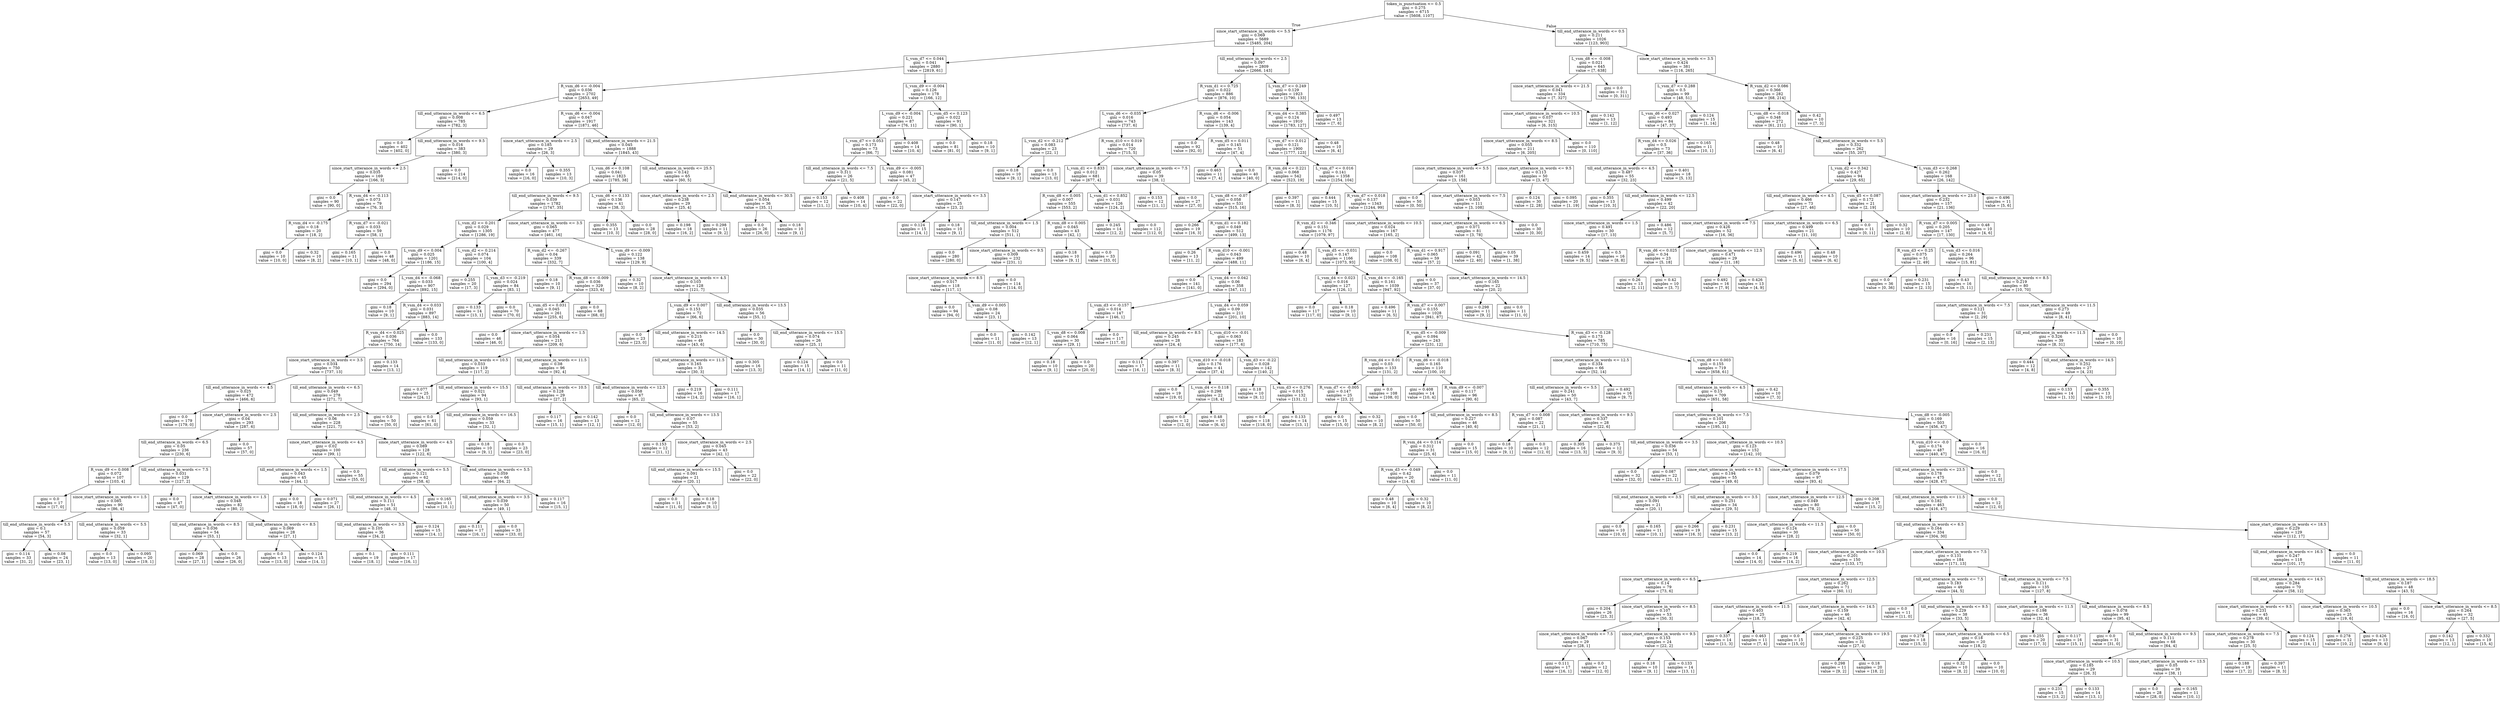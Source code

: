 digraph Tree {
node [shape=box] ;
0 [label="token_is_punctuation <= 0.5\ngini = 0.275\nsamples = 6715\nvalue = [5608, 1107]"] ;
1 [label="since_start_utterance_in_words <= 5.5\ngini = 0.069\nsamples = 5689\nvalue = [5485, 204]"] ;
0 -> 1 [labeldistance=2.5, labelangle=45, headlabel="True"] ;
2 [label="L_vsm_d7 <= 0.044\ngini = 0.041\nsamples = 2880\nvalue = [2819, 61]"] ;
1 -> 2 ;
3 [label="R_vsm_d6 <= -0.004\ngini = 0.036\nsamples = 2702\nvalue = [2653, 49]"] ;
2 -> 3 ;
4 [label="till_end_utterance_in_words <= 6.5\ngini = 0.008\nsamples = 785\nvalue = [782, 3]"] ;
3 -> 4 ;
5 [label="gini = 0.0\nsamples = 402\nvalue = [402, 0]"] ;
4 -> 5 ;
6 [label="till_end_utterance_in_words <= 9.5\ngini = 0.016\nsamples = 383\nvalue = [380, 3]"] ;
4 -> 6 ;
7 [label="since_start_utterance_in_words <= 2.5\ngini = 0.035\nsamples = 169\nvalue = [166, 3]"] ;
6 -> 7 ;
8 [label="gini = 0.0\nsamples = 90\nvalue = [90, 0]"] ;
7 -> 8 ;
9 [label="R_vsm_d4 <= -0.113\ngini = 0.073\nsamples = 79\nvalue = [76, 3]"] ;
7 -> 9 ;
10 [label="R_vsm_d4 <= -0.175\ngini = 0.18\nsamples = 20\nvalue = [18, 2]"] ;
9 -> 10 ;
11 [label="gini = 0.0\nsamples = 10\nvalue = [10, 0]"] ;
10 -> 11 ;
12 [label="gini = 0.32\nsamples = 10\nvalue = [8, 2]"] ;
10 -> 12 ;
13 [label="R_vsm_d7 <= -0.021\ngini = 0.033\nsamples = 59\nvalue = [58, 1]"] ;
9 -> 13 ;
14 [label="gini = 0.165\nsamples = 11\nvalue = [10, 1]"] ;
13 -> 14 ;
15 [label="gini = 0.0\nsamples = 48\nvalue = [48, 0]"] ;
13 -> 15 ;
16 [label="gini = 0.0\nsamples = 214\nvalue = [214, 0]"] ;
6 -> 16 ;
17 [label="R_vsm_d6 <= -0.004\ngini = 0.047\nsamples = 1917\nvalue = [1871, 46]"] ;
3 -> 17 ;
18 [label="since_start_utterance_in_words <= 2.5\ngini = 0.185\nsamples = 29\nvalue = [26, 3]"] ;
17 -> 18 ;
19 [label="gini = 0.0\nsamples = 16\nvalue = [16, 0]"] ;
18 -> 19 ;
20 [label="gini = 0.355\nsamples = 13\nvalue = [10, 3]"] ;
18 -> 20 ;
21 [label="till_end_utterance_in_words <= 21.5\ngini = 0.045\nsamples = 1888\nvalue = [1845, 43]"] ;
17 -> 21 ;
22 [label="L_vsm_d6 <= 0.108\ngini = 0.041\nsamples = 1823\nvalue = [1785, 38]"] ;
21 -> 22 ;
23 [label="till_end_utterance_in_words <= 9.5\ngini = 0.039\nsamples = 1782\nvalue = [1747, 35]"] ;
22 -> 23 ;
24 [label="L_vsm_d2 <= 0.201\ngini = 0.029\nsamples = 1305\nvalue = [1286, 19]"] ;
23 -> 24 ;
25 [label="L_vsm_d9 <= 0.004\ngini = 0.025\nsamples = 1201\nvalue = [1186, 15]"] ;
24 -> 25 ;
26 [label="gini = 0.0\nsamples = 294\nvalue = [294, 0]"] ;
25 -> 26 ;
27 [label="L_vsm_d4 <= -0.068\ngini = 0.033\nsamples = 907\nvalue = [892, 15]"] ;
25 -> 27 ;
28 [label="gini = 0.18\nsamples = 10\nvalue = [9, 1]"] ;
27 -> 28 ;
29 [label="R_vsm_d4 <= 0.033\ngini = 0.031\nsamples = 897\nvalue = [883, 14]"] ;
27 -> 29 ;
30 [label="R_vsm_d4 <= 0.025\ngini = 0.036\nsamples = 764\nvalue = [750, 14]"] ;
29 -> 30 ;
31 [label="since_start_utterance_in_words <= 3.5\ngini = 0.034\nsamples = 750\nvalue = [737, 13]"] ;
30 -> 31 ;
32 [label="till_end_utterance_in_words <= 4.5\ngini = 0.025\nsamples = 472\nvalue = [466, 6]"] ;
31 -> 32 ;
33 [label="gini = 0.0\nsamples = 179\nvalue = [179, 0]"] ;
32 -> 33 ;
34 [label="since_start_utterance_in_words <= 2.5\ngini = 0.04\nsamples = 293\nvalue = [287, 6]"] ;
32 -> 34 ;
35 [label="till_end_utterance_in_words <= 6.5\ngini = 0.05\nsamples = 236\nvalue = [230, 6]"] ;
34 -> 35 ;
36 [label="R_vsm_d9 <= 0.008\ngini = 0.072\nsamples = 107\nvalue = [103, 4]"] ;
35 -> 36 ;
37 [label="gini = 0.0\nsamples = 17\nvalue = [17, 0]"] ;
36 -> 37 ;
38 [label="since_start_utterance_in_words <= 1.5\ngini = 0.085\nsamples = 90\nvalue = [86, 4]"] ;
36 -> 38 ;
39 [label="till_end_utterance_in_words <= 5.5\ngini = 0.1\nsamples = 57\nvalue = [54, 3]"] ;
38 -> 39 ;
40 [label="gini = 0.114\nsamples = 33\nvalue = [31, 2]"] ;
39 -> 40 ;
41 [label="gini = 0.08\nsamples = 24\nvalue = [23, 1]"] ;
39 -> 41 ;
42 [label="till_end_utterance_in_words <= 5.5\ngini = 0.059\nsamples = 33\nvalue = [32, 1]"] ;
38 -> 42 ;
43 [label="gini = 0.0\nsamples = 13\nvalue = [13, 0]"] ;
42 -> 43 ;
44 [label="gini = 0.095\nsamples = 20\nvalue = [19, 1]"] ;
42 -> 44 ;
45 [label="till_end_utterance_in_words <= 7.5\ngini = 0.031\nsamples = 129\nvalue = [127, 2]"] ;
35 -> 45 ;
46 [label="gini = 0.0\nsamples = 47\nvalue = [47, 0]"] ;
45 -> 46 ;
47 [label="since_start_utterance_in_words <= 1.5\ngini = 0.048\nsamples = 82\nvalue = [80, 2]"] ;
45 -> 47 ;
48 [label="till_end_utterance_in_words <= 8.5\ngini = 0.036\nsamples = 54\nvalue = [53, 1]"] ;
47 -> 48 ;
49 [label="gini = 0.069\nsamples = 28\nvalue = [27, 1]"] ;
48 -> 49 ;
50 [label="gini = 0.0\nsamples = 26\nvalue = [26, 0]"] ;
48 -> 50 ;
51 [label="till_end_utterance_in_words <= 8.5\ngini = 0.069\nsamples = 28\nvalue = [27, 1]"] ;
47 -> 51 ;
52 [label="gini = 0.0\nsamples = 13\nvalue = [13, 0]"] ;
51 -> 52 ;
53 [label="gini = 0.124\nsamples = 15\nvalue = [14, 1]"] ;
51 -> 53 ;
54 [label="gini = 0.0\nsamples = 57\nvalue = [57, 0]"] ;
34 -> 54 ;
55 [label="till_end_utterance_in_words <= 6.5\ngini = 0.049\nsamples = 278\nvalue = [271, 7]"] ;
31 -> 55 ;
56 [label="till_end_utterance_in_words <= 2.5\ngini = 0.06\nsamples = 228\nvalue = [221, 7]"] ;
55 -> 56 ;
57 [label="since_start_utterance_in_words <= 4.5\ngini = 0.02\nsamples = 100\nvalue = [99, 1]"] ;
56 -> 57 ;
58 [label="till_end_utterance_in_words <= 1.5\ngini = 0.043\nsamples = 45\nvalue = [44, 1]"] ;
57 -> 58 ;
59 [label="gini = 0.0\nsamples = 18\nvalue = [18, 0]"] ;
58 -> 59 ;
60 [label="gini = 0.071\nsamples = 27\nvalue = [26, 1]"] ;
58 -> 60 ;
61 [label="gini = 0.0\nsamples = 55\nvalue = [55, 0]"] ;
57 -> 61 ;
62 [label="since_start_utterance_in_words <= 4.5\ngini = 0.089\nsamples = 128\nvalue = [122, 6]"] ;
56 -> 62 ;
63 [label="till_end_utterance_in_words <= 5.5\ngini = 0.121\nsamples = 62\nvalue = [58, 4]"] ;
62 -> 63 ;
64 [label="till_end_utterance_in_words <= 4.5\ngini = 0.111\nsamples = 51\nvalue = [48, 3]"] ;
63 -> 64 ;
65 [label="till_end_utterance_in_words <= 3.5\ngini = 0.105\nsamples = 36\nvalue = [34, 2]"] ;
64 -> 65 ;
66 [label="gini = 0.1\nsamples = 19\nvalue = [18, 1]"] ;
65 -> 66 ;
67 [label="gini = 0.111\nsamples = 17\nvalue = [16, 1]"] ;
65 -> 67 ;
68 [label="gini = 0.124\nsamples = 15\nvalue = [14, 1]"] ;
64 -> 68 ;
69 [label="gini = 0.165\nsamples = 11\nvalue = [10, 1]"] ;
63 -> 69 ;
70 [label="till_end_utterance_in_words <= 5.5\ngini = 0.059\nsamples = 66\nvalue = [64, 2]"] ;
62 -> 70 ;
71 [label="till_end_utterance_in_words <= 3.5\ngini = 0.039\nsamples = 50\nvalue = [49, 1]"] ;
70 -> 71 ;
72 [label="gini = 0.111\nsamples = 17\nvalue = [16, 1]"] ;
71 -> 72 ;
73 [label="gini = 0.0\nsamples = 33\nvalue = [33, 0]"] ;
71 -> 73 ;
74 [label="gini = 0.117\nsamples = 16\nvalue = [15, 1]"] ;
70 -> 74 ;
75 [label="gini = 0.0\nsamples = 50\nvalue = [50, 0]"] ;
55 -> 75 ;
76 [label="gini = 0.133\nsamples = 14\nvalue = [13, 1]"] ;
30 -> 76 ;
77 [label="gini = 0.0\nsamples = 133\nvalue = [133, 0]"] ;
29 -> 77 ;
78 [label="L_vsm_d2 <= 0.214\ngini = 0.074\nsamples = 104\nvalue = [100, 4]"] ;
24 -> 78 ;
79 [label="gini = 0.255\nsamples = 20\nvalue = [17, 3]"] ;
78 -> 79 ;
80 [label="L_vsm_d3 <= -0.219\ngini = 0.024\nsamples = 84\nvalue = [83, 1]"] ;
78 -> 80 ;
81 [label="gini = 0.133\nsamples = 14\nvalue = [13, 1]"] ;
80 -> 81 ;
82 [label="gini = 0.0\nsamples = 70\nvalue = [70, 0]"] ;
80 -> 82 ;
83 [label="since_start_utterance_in_words <= 3.5\ngini = 0.065\nsamples = 477\nvalue = [461, 16]"] ;
23 -> 83 ;
84 [label="R_vsm_d2 <= -0.267\ngini = 0.04\nsamples = 339\nvalue = [332, 7]"] ;
83 -> 84 ;
85 [label="gini = 0.18\nsamples = 10\nvalue = [9, 1]"] ;
84 -> 85 ;
86 [label="R_vsm_d8 <= -0.009\ngini = 0.036\nsamples = 329\nvalue = [323, 6]"] ;
84 -> 86 ;
87 [label="L_vsm_d5 <= 0.031\ngini = 0.045\nsamples = 261\nvalue = [255, 6]"] ;
86 -> 87 ;
88 [label="gini = 0.0\nsamples = 46\nvalue = [46, 0]"] ;
87 -> 88 ;
89 [label="since_start_utterance_in_words <= 1.5\ngini = 0.054\nsamples = 215\nvalue = [209, 6]"] ;
87 -> 89 ;
90 [label="till_end_utterance_in_words <= 10.5\ngini = 0.033\nsamples = 119\nvalue = [117, 2]"] ;
89 -> 90 ;
91 [label="gini = 0.077\nsamples = 25\nvalue = [24, 1]"] ;
90 -> 91 ;
92 [label="till_end_utterance_in_words <= 15.5\ngini = 0.021\nsamples = 94\nvalue = [93, 1]"] ;
90 -> 92 ;
93 [label="gini = 0.0\nsamples = 61\nvalue = [61, 0]"] ;
92 -> 93 ;
94 [label="till_end_utterance_in_words <= 16.5\ngini = 0.059\nsamples = 33\nvalue = [32, 1]"] ;
92 -> 94 ;
95 [label="gini = 0.18\nsamples = 10\nvalue = [9, 1]"] ;
94 -> 95 ;
96 [label="gini = 0.0\nsamples = 23\nvalue = [23, 0]"] ;
94 -> 96 ;
97 [label="till_end_utterance_in_words <= 11.5\ngini = 0.08\nsamples = 96\nvalue = [92, 4]"] ;
89 -> 97 ;
98 [label="till_end_utterance_in_words <= 10.5\ngini = 0.128\nsamples = 29\nvalue = [27, 2]"] ;
97 -> 98 ;
99 [label="gini = 0.117\nsamples = 16\nvalue = [15, 1]"] ;
98 -> 99 ;
100 [label="gini = 0.142\nsamples = 13\nvalue = [12, 1]"] ;
98 -> 100 ;
101 [label="till_end_utterance_in_words <= 12.5\ngini = 0.058\nsamples = 67\nvalue = [65, 2]"] ;
97 -> 101 ;
102 [label="gini = 0.0\nsamples = 12\nvalue = [12, 0]"] ;
101 -> 102 ;
103 [label="till_end_utterance_in_words <= 13.5\ngini = 0.07\nsamples = 55\nvalue = [53, 2]"] ;
101 -> 103 ;
104 [label="gini = 0.153\nsamples = 12\nvalue = [11, 1]"] ;
103 -> 104 ;
105 [label="since_start_utterance_in_words <= 2.5\ngini = 0.045\nsamples = 43\nvalue = [42, 1]"] ;
103 -> 105 ;
106 [label="till_end_utterance_in_words <= 15.5\ngini = 0.091\nsamples = 21\nvalue = [20, 1]"] ;
105 -> 106 ;
107 [label="gini = 0.0\nsamples = 11\nvalue = [11, 0]"] ;
106 -> 107 ;
108 [label="gini = 0.18\nsamples = 10\nvalue = [9, 1]"] ;
106 -> 108 ;
109 [label="gini = 0.0\nsamples = 22\nvalue = [22, 0]"] ;
105 -> 109 ;
110 [label="gini = 0.0\nsamples = 68\nvalue = [68, 0]"] ;
86 -> 110 ;
111 [label="L_vsm_d9 <= -0.009\ngini = 0.122\nsamples = 138\nvalue = [129, 9]"] ;
83 -> 111 ;
112 [label="gini = 0.32\nsamples = 10\nvalue = [8, 2]"] ;
111 -> 112 ;
113 [label="since_start_utterance_in_words <= 4.5\ngini = 0.103\nsamples = 128\nvalue = [121, 7]"] ;
111 -> 113 ;
114 [label="L_vsm_d9 <= 0.007\ngini = 0.153\nsamples = 72\nvalue = [66, 6]"] ;
113 -> 114 ;
115 [label="gini = 0.0\nsamples = 23\nvalue = [23, 0]"] ;
114 -> 115 ;
116 [label="till_end_utterance_in_words <= 14.5\ngini = 0.215\nsamples = 49\nvalue = [43, 6]"] ;
114 -> 116 ;
117 [label="till_end_utterance_in_words <= 11.5\ngini = 0.165\nsamples = 33\nvalue = [30, 3]"] ;
116 -> 117 ;
118 [label="gini = 0.219\nsamples = 16\nvalue = [14, 2]"] ;
117 -> 118 ;
119 [label="gini = 0.111\nsamples = 17\nvalue = [16, 1]"] ;
117 -> 119 ;
120 [label="gini = 0.305\nsamples = 16\nvalue = [13, 3]"] ;
116 -> 120 ;
121 [label="till_end_utterance_in_words <= 13.5\ngini = 0.035\nsamples = 56\nvalue = [55, 1]"] ;
113 -> 121 ;
122 [label="gini = 0.0\nsamples = 30\nvalue = [30, 0]"] ;
121 -> 122 ;
123 [label="till_end_utterance_in_words <= 15.5\ngini = 0.074\nsamples = 26\nvalue = [25, 1]"] ;
121 -> 123 ;
124 [label="gini = 0.124\nsamples = 15\nvalue = [14, 1]"] ;
123 -> 124 ;
125 [label="gini = 0.0\nsamples = 11\nvalue = [11, 0]"] ;
123 -> 125 ;
126 [label="L_vsm_d6 <= 0.133\ngini = 0.136\nsamples = 41\nvalue = [38, 3]"] ;
22 -> 126 ;
127 [label="gini = 0.355\nsamples = 13\nvalue = [10, 3]"] ;
126 -> 127 ;
128 [label="gini = 0.0\nsamples = 28\nvalue = [28, 0]"] ;
126 -> 128 ;
129 [label="till_end_utterance_in_words <= 25.5\ngini = 0.142\nsamples = 65\nvalue = [60, 5]"] ;
21 -> 129 ;
130 [label="since_start_utterance_in_words <= 2.5\ngini = 0.238\nsamples = 29\nvalue = [25, 4]"] ;
129 -> 130 ;
131 [label="gini = 0.198\nsamples = 18\nvalue = [16, 2]"] ;
130 -> 131 ;
132 [label="gini = 0.298\nsamples = 11\nvalue = [9, 2]"] ;
130 -> 132 ;
133 [label="till_end_utterance_in_words <= 30.5\ngini = 0.054\nsamples = 36\nvalue = [35, 1]"] ;
129 -> 133 ;
134 [label="gini = 0.0\nsamples = 26\nvalue = [26, 0]"] ;
133 -> 134 ;
135 [label="gini = 0.18\nsamples = 10\nvalue = [9, 1]"] ;
133 -> 135 ;
136 [label="L_vsm_d9 <= -0.004\ngini = 0.126\nsamples = 178\nvalue = [166, 12]"] ;
2 -> 136 ;
137 [label="L_vsm_d9 <= -0.004\ngini = 0.221\nsamples = 87\nvalue = [76, 11]"] ;
136 -> 137 ;
138 [label="L_vsm_d7 <= 0.053\ngini = 0.173\nsamples = 73\nvalue = [66, 7]"] ;
137 -> 138 ;
139 [label="till_end_utterance_in_words <= 7.5\ngini = 0.311\nsamples = 26\nvalue = [21, 5]"] ;
138 -> 139 ;
140 [label="gini = 0.153\nsamples = 12\nvalue = [11, 1]"] ;
139 -> 140 ;
141 [label="gini = 0.408\nsamples = 14\nvalue = [10, 4]"] ;
139 -> 141 ;
142 [label="L_vsm_d9 <= -0.005\ngini = 0.081\nsamples = 47\nvalue = [45, 2]"] ;
138 -> 142 ;
143 [label="gini = 0.0\nsamples = 22\nvalue = [22, 0]"] ;
142 -> 143 ;
144 [label="since_start_utterance_in_words <= 3.5\ngini = 0.147\nsamples = 25\nvalue = [23, 2]"] ;
142 -> 144 ;
145 [label="gini = 0.124\nsamples = 15\nvalue = [14, 1]"] ;
144 -> 145 ;
146 [label="gini = 0.18\nsamples = 10\nvalue = [9, 1]"] ;
144 -> 146 ;
147 [label="gini = 0.408\nsamples = 14\nvalue = [10, 4]"] ;
137 -> 147 ;
148 [label="L_vsm_d5 <= 0.123\ngini = 0.022\nsamples = 91\nvalue = [90, 1]"] ;
136 -> 148 ;
149 [label="gini = 0.0\nsamples = 81\nvalue = [81, 0]"] ;
148 -> 149 ;
150 [label="gini = 0.18\nsamples = 10\nvalue = [9, 1]"] ;
148 -> 150 ;
151 [label="till_end_utterance_in_words <= 2.5\ngini = 0.097\nsamples = 2809\nvalue = [2666, 143]"] ;
1 -> 151 ;
152 [label="R_vsm_d1 <= 0.725\ngini = 0.022\nsamples = 886\nvalue = [876, 10]"] ;
151 -> 152 ;
153 [label="L_vsm_d6 <= -0.035\ngini = 0.016\nsamples = 743\nvalue = [737, 6]"] ;
152 -> 153 ;
154 [label="L_vsm_d2 <= -0.212\ngini = 0.083\nsamples = 23\nvalue = [22, 1]"] ;
153 -> 154 ;
155 [label="gini = 0.18\nsamples = 10\nvalue = [9, 1]"] ;
154 -> 155 ;
156 [label="gini = 0.0\nsamples = 13\nvalue = [13, 0]"] ;
154 -> 156 ;
157 [label="R_vsm_d10 <= 0.019\ngini = 0.014\nsamples = 720\nvalue = [715, 5]"] ;
153 -> 157 ;
158 [label="L_vsm_d1 <= 0.833\ngini = 0.012\nsamples = 681\nvalue = [677, 4]"] ;
157 -> 158 ;
159 [label="R_vsm_d8 <= 0.005\ngini = 0.007\nsamples = 555\nvalue = [553, 2]"] ;
158 -> 159 ;
160 [label="till_end_utterance_in_words <= 1.5\ngini = 0.004\nsamples = 512\nvalue = [511, 1]"] ;
159 -> 160 ;
161 [label="gini = 0.0\nsamples = 280\nvalue = [280, 0]"] ;
160 -> 161 ;
162 [label="since_start_utterance_in_words <= 9.5\ngini = 0.009\nsamples = 232\nvalue = [231, 1]"] ;
160 -> 162 ;
163 [label="since_start_utterance_in_words <= 8.5\ngini = 0.017\nsamples = 118\nvalue = [117, 1]"] ;
162 -> 163 ;
164 [label="gini = 0.0\nsamples = 94\nvalue = [94, 0]"] ;
163 -> 164 ;
165 [label="L_vsm_d9 <= 0.005\ngini = 0.08\nsamples = 24\nvalue = [23, 1]"] ;
163 -> 165 ;
166 [label="gini = 0.0\nsamples = 11\nvalue = [11, 0]"] ;
165 -> 166 ;
167 [label="gini = 0.142\nsamples = 13\nvalue = [12, 1]"] ;
165 -> 167 ;
168 [label="gini = 0.0\nsamples = 114\nvalue = [114, 0]"] ;
162 -> 168 ;
169 [label="R_vsm_d8 <= 0.005\ngini = 0.045\nsamples = 43\nvalue = [42, 1]"] ;
159 -> 169 ;
170 [label="gini = 0.18\nsamples = 10\nvalue = [9, 1]"] ;
169 -> 170 ;
171 [label="gini = 0.0\nsamples = 33\nvalue = [33, 0]"] ;
169 -> 171 ;
172 [label="L_vsm_d1 <= 0.852\ngini = 0.031\nsamples = 126\nvalue = [124, 2]"] ;
158 -> 172 ;
173 [label="gini = 0.245\nsamples = 14\nvalue = [12, 2]"] ;
172 -> 173 ;
174 [label="gini = 0.0\nsamples = 112\nvalue = [112, 0]"] ;
172 -> 174 ;
175 [label="since_start_utterance_in_words <= 7.5\ngini = 0.05\nsamples = 39\nvalue = [38, 1]"] ;
157 -> 175 ;
176 [label="gini = 0.153\nsamples = 12\nvalue = [11, 1]"] ;
175 -> 176 ;
177 [label="gini = 0.0\nsamples = 27\nvalue = [27, 0]"] ;
175 -> 177 ;
178 [label="R_vsm_d6 <= -0.006\ngini = 0.054\nsamples = 143\nvalue = [139, 4]"] ;
152 -> 178 ;
179 [label="gini = 0.0\nsamples = 92\nvalue = [92, 0]"] ;
178 -> 179 ;
180 [label="R_vsm_d5 <= 0.011\ngini = 0.145\nsamples = 51\nvalue = [47, 4]"] ;
178 -> 180 ;
181 [label="gini = 0.463\nsamples = 11\nvalue = [7, 4]"] ;
180 -> 181 ;
182 [label="gini = 0.0\nsamples = 40\nvalue = [40, 0]"] ;
180 -> 182 ;
183 [label="L_vsm_d7 <= 0.249\ngini = 0.129\nsamples = 1923\nvalue = [1790, 133]"] ;
151 -> 183 ;
184 [label="R_vsm_d4 <= 0.385\ngini = 0.124\nsamples = 1910\nvalue = [1783, 127]"] ;
183 -> 184 ;
185 [label="L_vsm_d7 <= 0.012\ngini = 0.121\nsamples = 1900\nvalue = [1777, 123]"] ;
184 -> 185 ;
186 [label="R_vsm_d4 <= 0.221\ngini = 0.068\nsamples = 542\nvalue = [523, 19]"] ;
185 -> 186 ;
187 [label="L_vsm_d8 <= -0.07\ngini = 0.058\nsamples = 531\nvalue = [515, 16]"] ;
186 -> 187 ;
188 [label="gini = 0.266\nsamples = 19\nvalue = [16, 3]"] ;
187 -> 188 ;
189 [label="R_vsm_d1 <= 0.182\ngini = 0.049\nsamples = 512\nvalue = [499, 13]"] ;
187 -> 189 ;
190 [label="gini = 0.26\nsamples = 13\nvalue = [11, 2]"] ;
189 -> 190 ;
191 [label="R_vsm_d10 <= -0.001\ngini = 0.043\nsamples = 499\nvalue = [488, 11]"] ;
189 -> 191 ;
192 [label="gini = 0.0\nsamples = 141\nvalue = [141, 0]"] ;
191 -> 192 ;
193 [label="L_vsm_d4 <= 0.042\ngini = 0.06\nsamples = 358\nvalue = [347, 11]"] ;
191 -> 193 ;
194 [label="L_vsm_d3 <= -0.157\ngini = 0.014\nsamples = 147\nvalue = [146, 1]"] ;
193 -> 194 ;
195 [label="L_vsm_d8 <= 0.008\ngini = 0.064\nsamples = 30\nvalue = [29, 1]"] ;
194 -> 195 ;
196 [label="gini = 0.18\nsamples = 10\nvalue = [9, 1]"] ;
195 -> 196 ;
197 [label="gini = 0.0\nsamples = 20\nvalue = [20, 0]"] ;
195 -> 197 ;
198 [label="gini = 0.0\nsamples = 117\nvalue = [117, 0]"] ;
194 -> 198 ;
199 [label="L_vsm_d4 <= 0.059\ngini = 0.09\nsamples = 211\nvalue = [201, 10]"] ;
193 -> 199 ;
200 [label="till_end_utterance_in_words <= 8.5\ngini = 0.245\nsamples = 28\nvalue = [24, 4]"] ;
199 -> 200 ;
201 [label="gini = 0.111\nsamples = 17\nvalue = [16, 1]"] ;
200 -> 201 ;
202 [label="gini = 0.397\nsamples = 11\nvalue = [8, 3]"] ;
200 -> 202 ;
203 [label="L_vsm_d10 <= -0.01\ngini = 0.063\nsamples = 183\nvalue = [177, 6]"] ;
199 -> 203 ;
204 [label="L_vsm_d10 <= -0.018\ngini = 0.176\nsamples = 41\nvalue = [37, 4]"] ;
203 -> 204 ;
205 [label="gini = 0.0\nsamples = 19\nvalue = [19, 0]"] ;
204 -> 205 ;
206 [label="L_vsm_d4 <= 0.118\ngini = 0.298\nsamples = 22\nvalue = [18, 4]"] ;
204 -> 206 ;
207 [label="gini = 0.0\nsamples = 12\nvalue = [12, 0]"] ;
206 -> 207 ;
208 [label="gini = 0.48\nsamples = 10\nvalue = [6, 4]"] ;
206 -> 208 ;
209 [label="L_vsm_d3 <= -0.22\ngini = 0.028\nsamples = 142\nvalue = [140, 2]"] ;
203 -> 209 ;
210 [label="gini = 0.18\nsamples = 10\nvalue = [9, 1]"] ;
209 -> 210 ;
211 [label="L_vsm_d3 <= 0.276\ngini = 0.015\nsamples = 132\nvalue = [131, 1]"] ;
209 -> 211 ;
212 [label="gini = 0.0\nsamples = 118\nvalue = [118, 0]"] ;
211 -> 212 ;
213 [label="gini = 0.133\nsamples = 14\nvalue = [13, 1]"] ;
211 -> 213 ;
214 [label="gini = 0.397\nsamples = 11\nvalue = [8, 3]"] ;
186 -> 214 ;
215 [label="L_vsm_d7 <= 0.016\ngini = 0.141\nsamples = 1358\nvalue = [1254, 104]"] ;
185 -> 215 ;
216 [label="gini = 0.444\nsamples = 15\nvalue = [10, 5]"] ;
215 -> 216 ;
217 [label="R_vsm_d7 <= 0.018\ngini = 0.137\nsamples = 1343\nvalue = [1244, 99]"] ;
215 -> 217 ;
218 [label="R_vsm_d2 <= -0.346\ngini = 0.151\nsamples = 1176\nvalue = [1079, 97]"] ;
217 -> 218 ;
219 [label="gini = 0.48\nsamples = 10\nvalue = [6, 4]"] ;
218 -> 219 ;
220 [label="L_vsm_d5 <= -0.031\ngini = 0.147\nsamples = 1166\nvalue = [1073, 93]"] ;
218 -> 220 ;
221 [label="L_vsm_d4 <= 0.023\ngini = 0.016\nsamples = 127\nvalue = [126, 1]"] ;
220 -> 221 ;
222 [label="gini = 0.0\nsamples = 117\nvalue = [117, 0]"] ;
221 -> 222 ;
223 [label="gini = 0.18\nsamples = 10\nvalue = [9, 1]"] ;
221 -> 223 ;
224 [label="L_vsm_d4 <= -0.165\ngini = 0.161\nsamples = 1039\nvalue = [947, 92]"] ;
220 -> 224 ;
225 [label="gini = 0.496\nsamples = 11\nvalue = [6, 5]"] ;
224 -> 225 ;
226 [label="R_vsm_d7 <= 0.007\ngini = 0.155\nsamples = 1028\nvalue = [941, 87]"] ;
224 -> 226 ;
227 [label="R_vsm_d5 <= -0.009\ngini = 0.094\nsamples = 243\nvalue = [231, 12]"] ;
226 -> 227 ;
228 [label="R_vsm_d4 <= 0.01\ngini = 0.03\nsamples = 133\nvalue = [131, 2]"] ;
227 -> 228 ;
229 [label="R_vsm_d7 <= -0.005\ngini = 0.147\nsamples = 25\nvalue = [23, 2]"] ;
228 -> 229 ;
230 [label="gini = 0.0\nsamples = 15\nvalue = [15, 0]"] ;
229 -> 230 ;
231 [label="gini = 0.32\nsamples = 10\nvalue = [8, 2]"] ;
229 -> 231 ;
232 [label="gini = 0.0\nsamples = 108\nvalue = [108, 0]"] ;
228 -> 232 ;
233 [label="R_vsm_d6 <= -0.018\ngini = 0.165\nsamples = 110\nvalue = [100, 10]"] ;
227 -> 233 ;
234 [label="gini = 0.408\nsamples = 14\nvalue = [10, 4]"] ;
233 -> 234 ;
235 [label="R_vsm_d9 <= -0.007\ngini = 0.117\nsamples = 96\nvalue = [90, 6]"] ;
233 -> 235 ;
236 [label="gini = 0.0\nsamples = 50\nvalue = [50, 0]"] ;
235 -> 236 ;
237 [label="till_end_utterance_in_words <= 8.5\ngini = 0.227\nsamples = 46\nvalue = [40, 6]"] ;
235 -> 237 ;
238 [label="R_vsm_d4 <= 0.114\ngini = 0.312\nsamples = 31\nvalue = [25, 6]"] ;
237 -> 238 ;
239 [label="R_vsm_d3 <= -0.049\ngini = 0.42\nsamples = 20\nvalue = [14, 6]"] ;
238 -> 239 ;
240 [label="gini = 0.48\nsamples = 10\nvalue = [6, 4]"] ;
239 -> 240 ;
241 [label="gini = 0.32\nsamples = 10\nvalue = [8, 2]"] ;
239 -> 241 ;
242 [label="gini = 0.0\nsamples = 11\nvalue = [11, 0]"] ;
238 -> 242 ;
243 [label="gini = 0.0\nsamples = 15\nvalue = [15, 0]"] ;
237 -> 243 ;
244 [label="R_vsm_d3 <= -0.128\ngini = 0.173\nsamples = 785\nvalue = [710, 75]"] ;
226 -> 244 ;
245 [label="since_start_utterance_in_words <= 12.5\ngini = 0.334\nsamples = 66\nvalue = [52, 14]"] ;
244 -> 245 ;
246 [label="till_end_utterance_in_words <= 5.5\ngini = 0.241\nsamples = 50\nvalue = [43, 7]"] ;
245 -> 246 ;
247 [label="R_vsm_d7 <= 0.008\ngini = 0.087\nsamples = 22\nvalue = [21, 1]"] ;
246 -> 247 ;
248 [label="gini = 0.18\nsamples = 10\nvalue = [9, 1]"] ;
247 -> 248 ;
249 [label="gini = 0.0\nsamples = 12\nvalue = [12, 0]"] ;
247 -> 249 ;
250 [label="since_start_utterance_in_words <= 9.5\ngini = 0.337\nsamples = 28\nvalue = [22, 6]"] ;
246 -> 250 ;
251 [label="gini = 0.305\nsamples = 16\nvalue = [13, 3]"] ;
250 -> 251 ;
252 [label="gini = 0.375\nsamples = 12\nvalue = [9, 3]"] ;
250 -> 252 ;
253 [label="gini = 0.492\nsamples = 16\nvalue = [9, 7]"] ;
245 -> 253 ;
254 [label="L_vsm_d8 <= 0.003\ngini = 0.155\nsamples = 719\nvalue = [658, 61]"] ;
244 -> 254 ;
255 [label="till_end_utterance_in_words <= 4.5\ngini = 0.15\nsamples = 709\nvalue = [651, 58]"] ;
254 -> 255 ;
256 [label="since_start_utterance_in_words <= 7.5\ngini = 0.101\nsamples = 206\nvalue = [195, 11]"] ;
255 -> 256 ;
257 [label="till_end_utterance_in_words <= 3.5\ngini = 0.036\nsamples = 54\nvalue = [53, 1]"] ;
256 -> 257 ;
258 [label="gini = 0.0\nsamples = 32\nvalue = [32, 0]"] ;
257 -> 258 ;
259 [label="gini = 0.087\nsamples = 22\nvalue = [21, 1]"] ;
257 -> 259 ;
260 [label="since_start_utterance_in_words <= 10.5\ngini = 0.123\nsamples = 152\nvalue = [142, 10]"] ;
256 -> 260 ;
261 [label="since_start_utterance_in_words <= 8.5\ngini = 0.194\nsamples = 55\nvalue = [49, 6]"] ;
260 -> 261 ;
262 [label="till_end_utterance_in_words <= 3.5\ngini = 0.091\nsamples = 21\nvalue = [20, 1]"] ;
261 -> 262 ;
263 [label="gini = 0.0\nsamples = 10\nvalue = [10, 0]"] ;
262 -> 263 ;
264 [label="gini = 0.165\nsamples = 11\nvalue = [10, 1]"] ;
262 -> 264 ;
265 [label="till_end_utterance_in_words <= 3.5\ngini = 0.251\nsamples = 34\nvalue = [29, 5]"] ;
261 -> 265 ;
266 [label="gini = 0.266\nsamples = 19\nvalue = [16, 3]"] ;
265 -> 266 ;
267 [label="gini = 0.231\nsamples = 15\nvalue = [13, 2]"] ;
265 -> 267 ;
268 [label="since_start_utterance_in_words <= 17.5\ngini = 0.079\nsamples = 97\nvalue = [93, 4]"] ;
260 -> 268 ;
269 [label="since_start_utterance_in_words <= 12.5\ngini = 0.049\nsamples = 80\nvalue = [78, 2]"] ;
268 -> 269 ;
270 [label="since_start_utterance_in_words <= 11.5\ngini = 0.124\nsamples = 30\nvalue = [28, 2]"] ;
269 -> 270 ;
271 [label="gini = 0.0\nsamples = 14\nvalue = [14, 0]"] ;
270 -> 271 ;
272 [label="gini = 0.219\nsamples = 16\nvalue = [14, 2]"] ;
270 -> 272 ;
273 [label="gini = 0.0\nsamples = 50\nvalue = [50, 0]"] ;
269 -> 273 ;
274 [label="gini = 0.208\nsamples = 17\nvalue = [15, 2]"] ;
268 -> 274 ;
275 [label="L_vsm_d8 <= -0.005\ngini = 0.169\nsamples = 503\nvalue = [456, 47]"] ;
255 -> 275 ;
276 [label="R_vsm_d10 <= -0.0\ngini = 0.174\nsamples = 487\nvalue = [440, 47]"] ;
275 -> 276 ;
277 [label="till_end_utterance_in_words <= 23.5\ngini = 0.178\nsamples = 475\nvalue = [428, 47]"] ;
276 -> 277 ;
278 [label="till_end_utterance_in_words <= 11.5\ngini = 0.182\nsamples = 463\nvalue = [416, 47]"] ;
277 -> 278 ;
279 [label="till_end_utterance_in_words <= 6.5\ngini = 0.164\nsamples = 334\nvalue = [304, 30]"] ;
278 -> 279 ;
280 [label="since_start_utterance_in_words <= 10.5\ngini = 0.201\nsamples = 150\nvalue = [133, 17]"] ;
279 -> 280 ;
281 [label="since_start_utterance_in_words <= 6.5\ngini = 0.14\nsamples = 79\nvalue = [73, 6]"] ;
280 -> 281 ;
282 [label="gini = 0.204\nsamples = 26\nvalue = [23, 3]"] ;
281 -> 282 ;
283 [label="since_start_utterance_in_words <= 8.5\ngini = 0.107\nsamples = 53\nvalue = [50, 3]"] ;
281 -> 283 ;
284 [label="since_start_utterance_in_words <= 7.5\ngini = 0.067\nsamples = 29\nvalue = [28, 1]"] ;
283 -> 284 ;
285 [label="gini = 0.111\nsamples = 17\nvalue = [16, 1]"] ;
284 -> 285 ;
286 [label="gini = 0.0\nsamples = 12\nvalue = [12, 0]"] ;
284 -> 286 ;
287 [label="since_start_utterance_in_words <= 9.5\ngini = 0.153\nsamples = 24\nvalue = [22, 2]"] ;
283 -> 287 ;
288 [label="gini = 0.18\nsamples = 10\nvalue = [9, 1]"] ;
287 -> 288 ;
289 [label="gini = 0.133\nsamples = 14\nvalue = [13, 1]"] ;
287 -> 289 ;
290 [label="since_start_utterance_in_words <= 12.5\ngini = 0.262\nsamples = 71\nvalue = [60, 11]"] ;
280 -> 290 ;
291 [label="since_start_utterance_in_words <= 11.5\ngini = 0.403\nsamples = 25\nvalue = [18, 7]"] ;
290 -> 291 ;
292 [label="gini = 0.337\nsamples = 14\nvalue = [11, 3]"] ;
291 -> 292 ;
293 [label="gini = 0.463\nsamples = 11\nvalue = [7, 4]"] ;
291 -> 293 ;
294 [label="since_start_utterance_in_words <= 14.5\ngini = 0.159\nsamples = 46\nvalue = [42, 4]"] ;
290 -> 294 ;
295 [label="gini = 0.0\nsamples = 15\nvalue = [15, 0]"] ;
294 -> 295 ;
296 [label="since_start_utterance_in_words <= 19.5\ngini = 0.225\nsamples = 31\nvalue = [27, 4]"] ;
294 -> 296 ;
297 [label="gini = 0.298\nsamples = 11\nvalue = [9, 2]"] ;
296 -> 297 ;
298 [label="gini = 0.18\nsamples = 20\nvalue = [18, 2]"] ;
296 -> 298 ;
299 [label="since_start_utterance_in_words <= 7.5\ngini = 0.131\nsamples = 184\nvalue = [171, 13]"] ;
279 -> 299 ;
300 [label="till_end_utterance_in_words <= 7.5\ngini = 0.183\nsamples = 49\nvalue = [44, 5]"] ;
299 -> 300 ;
301 [label="gini = 0.0\nsamples = 11\nvalue = [11, 0]"] ;
300 -> 301 ;
302 [label="till_end_utterance_in_words <= 9.5\ngini = 0.229\nsamples = 38\nvalue = [33, 5]"] ;
300 -> 302 ;
303 [label="gini = 0.278\nsamples = 18\nvalue = [15, 3]"] ;
302 -> 303 ;
304 [label="since_start_utterance_in_words <= 6.5\ngini = 0.18\nsamples = 20\nvalue = [18, 2]"] ;
302 -> 304 ;
305 [label="gini = 0.32\nsamples = 10\nvalue = [8, 2]"] ;
304 -> 305 ;
306 [label="gini = 0.0\nsamples = 10\nvalue = [10, 0]"] ;
304 -> 306 ;
307 [label="till_end_utterance_in_words <= 7.5\ngini = 0.111\nsamples = 135\nvalue = [127, 8]"] ;
299 -> 307 ;
308 [label="since_start_utterance_in_words <= 11.5\ngini = 0.198\nsamples = 36\nvalue = [32, 4]"] ;
307 -> 308 ;
309 [label="gini = 0.255\nsamples = 20\nvalue = [17, 3]"] ;
308 -> 309 ;
310 [label="gini = 0.117\nsamples = 16\nvalue = [15, 1]"] ;
308 -> 310 ;
311 [label="till_end_utterance_in_words <= 8.5\ngini = 0.078\nsamples = 99\nvalue = [95, 4]"] ;
307 -> 311 ;
312 [label="gini = 0.0\nsamples = 31\nvalue = [31, 0]"] ;
311 -> 312 ;
313 [label="till_end_utterance_in_words <= 9.5\ngini = 0.111\nsamples = 68\nvalue = [64, 4]"] ;
311 -> 313 ;
314 [label="since_start_utterance_in_words <= 10.5\ngini = 0.185\nsamples = 29\nvalue = [26, 3]"] ;
313 -> 314 ;
315 [label="gini = 0.231\nsamples = 15\nvalue = [13, 2]"] ;
314 -> 315 ;
316 [label="gini = 0.133\nsamples = 14\nvalue = [13, 1]"] ;
314 -> 316 ;
317 [label="since_start_utterance_in_words <= 13.5\ngini = 0.05\nsamples = 39\nvalue = [38, 1]"] ;
313 -> 317 ;
318 [label="gini = 0.0\nsamples = 28\nvalue = [28, 0]"] ;
317 -> 318 ;
319 [label="gini = 0.165\nsamples = 11\nvalue = [10, 1]"] ;
317 -> 319 ;
320 [label="since_start_utterance_in_words <= 18.5\ngini = 0.229\nsamples = 129\nvalue = [112, 17]"] ;
278 -> 320 ;
321 [label="till_end_utterance_in_words <= 16.5\ngini = 0.247\nsamples = 118\nvalue = [101, 17]"] ;
320 -> 321 ;
322 [label="till_end_utterance_in_words <= 14.5\ngini = 0.284\nsamples = 70\nvalue = [58, 12]"] ;
321 -> 322 ;
323 [label="since_start_utterance_in_words <= 9.5\ngini = 0.231\nsamples = 45\nvalue = [39, 6]"] ;
322 -> 323 ;
324 [label="since_start_utterance_in_words <= 7.5\ngini = 0.278\nsamples = 30\nvalue = [25, 5]"] ;
323 -> 324 ;
325 [label="gini = 0.188\nsamples = 19\nvalue = [17, 2]"] ;
324 -> 325 ;
326 [label="gini = 0.397\nsamples = 11\nvalue = [8, 3]"] ;
324 -> 326 ;
327 [label="gini = 0.124\nsamples = 15\nvalue = [14, 1]"] ;
323 -> 327 ;
328 [label="since_start_utterance_in_words <= 10.5\ngini = 0.365\nsamples = 25\nvalue = [19, 6]"] ;
322 -> 328 ;
329 [label="gini = 0.278\nsamples = 12\nvalue = [10, 2]"] ;
328 -> 329 ;
330 [label="gini = 0.426\nsamples = 13\nvalue = [9, 4]"] ;
328 -> 330 ;
331 [label="till_end_utterance_in_words <= 18.5\ngini = 0.187\nsamples = 48\nvalue = [43, 5]"] ;
321 -> 331 ;
332 [label="gini = 0.0\nsamples = 16\nvalue = [16, 0]"] ;
331 -> 332 ;
333 [label="since_start_utterance_in_words <= 8.5\ngini = 0.264\nsamples = 32\nvalue = [27, 5]"] ;
331 -> 333 ;
334 [label="gini = 0.142\nsamples = 13\nvalue = [12, 1]"] ;
333 -> 334 ;
335 [label="gini = 0.332\nsamples = 19\nvalue = [15, 4]"] ;
333 -> 335 ;
336 [label="gini = 0.0\nsamples = 11\nvalue = [11, 0]"] ;
320 -> 336 ;
337 [label="gini = 0.0\nsamples = 12\nvalue = [12, 0]"] ;
277 -> 337 ;
338 [label="gini = 0.0\nsamples = 12\nvalue = [12, 0]"] ;
276 -> 338 ;
339 [label="gini = 0.0\nsamples = 16\nvalue = [16, 0]"] ;
275 -> 339 ;
340 [label="gini = 0.42\nsamples = 10\nvalue = [7, 3]"] ;
254 -> 340 ;
341 [label="since_start_utterance_in_words <= 10.5\ngini = 0.024\nsamples = 167\nvalue = [165, 2]"] ;
217 -> 341 ;
342 [label="gini = 0.0\nsamples = 108\nvalue = [108, 0]"] ;
341 -> 342 ;
343 [label="R_vsm_d1 <= 0.917\ngini = 0.065\nsamples = 59\nvalue = [57, 2]"] ;
341 -> 343 ;
344 [label="gini = 0.0\nsamples = 37\nvalue = [37, 0]"] ;
343 -> 344 ;
345 [label="since_start_utterance_in_words <= 14.5\ngini = 0.165\nsamples = 22\nvalue = [20, 2]"] ;
343 -> 345 ;
346 [label="gini = 0.298\nsamples = 11\nvalue = [9, 2]"] ;
345 -> 346 ;
347 [label="gini = 0.0\nsamples = 11\nvalue = [11, 0]"] ;
345 -> 347 ;
348 [label="gini = 0.48\nsamples = 10\nvalue = [6, 4]"] ;
184 -> 348 ;
349 [label="gini = 0.497\nsamples = 13\nvalue = [7, 6]"] ;
183 -> 349 ;
350 [label="till_end_utterance_in_words <= 0.5\ngini = 0.211\nsamples = 1026\nvalue = [123, 903]"] ;
0 -> 350 [labeldistance=2.5, labelangle=-45, headlabel="False"] ;
351 [label="L_vsm_d8 <= -0.008\ngini = 0.021\nsamples = 645\nvalue = [7, 638]"] ;
350 -> 351 ;
352 [label="since_start_utterance_in_words <= 21.5\ngini = 0.041\nsamples = 334\nvalue = [7, 327]"] ;
351 -> 352 ;
353 [label="since_start_utterance_in_words <= 10.5\ngini = 0.037\nsamples = 321\nvalue = [6, 315]"] ;
352 -> 353 ;
354 [label="since_start_utterance_in_words <= 8.5\ngini = 0.055\nsamples = 211\nvalue = [6, 205]"] ;
353 -> 354 ;
355 [label="since_start_utterance_in_words <= 5.5\ngini = 0.037\nsamples = 161\nvalue = [3, 158]"] ;
354 -> 355 ;
356 [label="gini = 0.0\nsamples = 50\nvalue = [0, 50]"] ;
355 -> 356 ;
357 [label="since_start_utterance_in_words <= 7.5\ngini = 0.053\nsamples = 111\nvalue = [3, 108]"] ;
355 -> 357 ;
358 [label="since_start_utterance_in_words <= 6.5\ngini = 0.071\nsamples = 81\nvalue = [3, 78]"] ;
357 -> 358 ;
359 [label="gini = 0.091\nsamples = 42\nvalue = [2, 40]"] ;
358 -> 359 ;
360 [label="gini = 0.05\nsamples = 39\nvalue = [1, 38]"] ;
358 -> 360 ;
361 [label="gini = 0.0\nsamples = 30\nvalue = [0, 30]"] ;
357 -> 361 ;
362 [label="since_start_utterance_in_words <= 9.5\ngini = 0.113\nsamples = 50\nvalue = [3, 47]"] ;
354 -> 362 ;
363 [label="gini = 0.124\nsamples = 30\nvalue = [2, 28]"] ;
362 -> 363 ;
364 [label="gini = 0.095\nsamples = 20\nvalue = [1, 19]"] ;
362 -> 364 ;
365 [label="gini = 0.0\nsamples = 110\nvalue = [0, 110]"] ;
353 -> 365 ;
366 [label="gini = 0.142\nsamples = 13\nvalue = [1, 12]"] ;
352 -> 366 ;
367 [label="gini = 0.0\nsamples = 311\nvalue = [0, 311]"] ;
351 -> 367 ;
368 [label="since_start_utterance_in_words <= 3.5\ngini = 0.424\nsamples = 381\nvalue = [116, 265]"] ;
350 -> 368 ;
369 [label="L_vsm_d7 <= 0.288\ngini = 0.5\nsamples = 99\nvalue = [48, 51]"] ;
368 -> 369 ;
370 [label="L_vsm_d6 <= 0.027\ngini = 0.493\nsamples = 84\nvalue = [47, 37]"] ;
369 -> 370 ;
371 [label="R_vsm_d4 <= 0.026\ngini = 0.5\nsamples = 73\nvalue = [37, 36]"] ;
370 -> 371 ;
372 [label="till_end_utterance_in_words <= 4.5\ngini = 0.487\nsamples = 55\nvalue = [32, 23]"] ;
371 -> 372 ;
373 [label="gini = 0.355\nsamples = 13\nvalue = [10, 3]"] ;
372 -> 373 ;
374 [label="till_end_utterance_in_words <= 12.5\ngini = 0.499\nsamples = 42\nvalue = [22, 20]"] ;
372 -> 374 ;
375 [label="since_start_utterance_in_words <= 1.5\ngini = 0.491\nsamples = 30\nvalue = [17, 13]"] ;
374 -> 375 ;
376 [label="gini = 0.459\nsamples = 14\nvalue = [9, 5]"] ;
375 -> 376 ;
377 [label="gini = 0.5\nsamples = 16\nvalue = [8, 8]"] ;
375 -> 377 ;
378 [label="gini = 0.486\nsamples = 12\nvalue = [5, 7]"] ;
374 -> 378 ;
379 [label="gini = 0.401\nsamples = 18\nvalue = [5, 13]"] ;
371 -> 379 ;
380 [label="gini = 0.165\nsamples = 11\nvalue = [10, 1]"] ;
370 -> 380 ;
381 [label="gini = 0.124\nsamples = 15\nvalue = [1, 14]"] ;
369 -> 381 ;
382 [label="R_vsm_d2 <= 0.086\ngini = 0.366\nsamples = 282\nvalue = [68, 214]"] ;
368 -> 382 ;
383 [label="L_vsm_d8 <= -0.018\ngini = 0.348\nsamples = 272\nvalue = [61, 211]"] ;
382 -> 383 ;
384 [label="gini = 0.48\nsamples = 10\nvalue = [6, 4]"] ;
383 -> 384 ;
385 [label="till_end_utterance_in_words <= 5.5\ngini = 0.332\nsamples = 262\nvalue = [55, 207]"] ;
383 -> 385 ;
386 [label="L_vsm_d2 <= 0.342\ngini = 0.427\nsamples = 94\nvalue = [29, 65]"] ;
385 -> 386 ;
387 [label="till_end_utterance_in_words <= 4.5\ngini = 0.466\nsamples = 73\nvalue = [27, 46]"] ;
386 -> 387 ;
388 [label="since_start_utterance_in_words <= 7.5\ngini = 0.426\nsamples = 52\nvalue = [16, 36]"] ;
387 -> 388 ;
389 [label="R_vsm_d6 <= 0.025\ngini = 0.34\nsamples = 23\nvalue = [5, 18]"] ;
388 -> 389 ;
390 [label="gini = 0.26\nsamples = 13\nvalue = [2, 11]"] ;
389 -> 390 ;
391 [label="gini = 0.42\nsamples = 10\nvalue = [3, 7]"] ;
389 -> 391 ;
392 [label="since_start_utterance_in_words <= 12.5\ngini = 0.471\nsamples = 29\nvalue = [11, 18]"] ;
388 -> 392 ;
393 [label="gini = 0.492\nsamples = 16\nvalue = [7, 9]"] ;
392 -> 393 ;
394 [label="gini = 0.426\nsamples = 13\nvalue = [4, 9]"] ;
392 -> 394 ;
395 [label="since_start_utterance_in_words <= 6.5\ngini = 0.499\nsamples = 21\nvalue = [11, 10]"] ;
387 -> 395 ;
396 [label="gini = 0.496\nsamples = 11\nvalue = [5, 6]"] ;
395 -> 396 ;
397 [label="gini = 0.48\nsamples = 10\nvalue = [6, 4]"] ;
395 -> 397 ;
398 [label="L_vsm_d5 <= 0.087\ngini = 0.172\nsamples = 21\nvalue = [2, 19]"] ;
386 -> 398 ;
399 [label="gini = 0.0\nsamples = 11\nvalue = [0, 11]"] ;
398 -> 399 ;
400 [label="gini = 0.32\nsamples = 10\nvalue = [2, 8]"] ;
398 -> 400 ;
401 [label="L_vsm_d3 <= 0.268\ngini = 0.262\nsamples = 168\nvalue = [26, 142]"] ;
385 -> 401 ;
402 [label="since_start_utterance_in_words <= 23.0\ngini = 0.232\nsamples = 157\nvalue = [21, 136]"] ;
401 -> 402 ;
403 [label="R_vsm_d7 <= 0.005\ngini = 0.205\nsamples = 147\nvalue = [17, 130]"] ;
402 -> 403 ;
404 [label="R_vsm_d3 <= 0.25\ngini = 0.075\nsamples = 51\nvalue = [2, 49]"] ;
403 -> 404 ;
405 [label="gini = 0.0\nsamples = 36\nvalue = [0, 36]"] ;
404 -> 405 ;
406 [label="gini = 0.231\nsamples = 15\nvalue = [2, 13]"] ;
404 -> 406 ;
407 [label="L_vsm_d3 <= 0.016\ngini = 0.264\nsamples = 96\nvalue = [15, 81]"] ;
403 -> 407 ;
408 [label="gini = 0.43\nsamples = 16\nvalue = [5, 11]"] ;
407 -> 408 ;
409 [label="till_end_utterance_in_words <= 8.5\ngini = 0.219\nsamples = 80\nvalue = [10, 70]"] ;
407 -> 409 ;
410 [label="since_start_utterance_in_words <= 7.5\ngini = 0.121\nsamples = 31\nvalue = [2, 29]"] ;
409 -> 410 ;
411 [label="gini = 0.0\nsamples = 16\nvalue = [0, 16]"] ;
410 -> 411 ;
412 [label="gini = 0.231\nsamples = 15\nvalue = [2, 13]"] ;
410 -> 412 ;
413 [label="since_start_utterance_in_words <= 11.5\ngini = 0.273\nsamples = 49\nvalue = [8, 41]"] ;
409 -> 413 ;
414 [label="till_end_utterance_in_words <= 11.5\ngini = 0.326\nsamples = 39\nvalue = [8, 31]"] ;
413 -> 414 ;
415 [label="gini = 0.444\nsamples = 12\nvalue = [4, 8]"] ;
414 -> 415 ;
416 [label="till_end_utterance_in_words <= 14.5\ngini = 0.252\nsamples = 27\nvalue = [4, 23]"] ;
414 -> 416 ;
417 [label="gini = 0.133\nsamples = 14\nvalue = [1, 13]"] ;
416 -> 417 ;
418 [label="gini = 0.355\nsamples = 13\nvalue = [3, 10]"] ;
416 -> 418 ;
419 [label="gini = 0.0\nsamples = 10\nvalue = [0, 10]"] ;
413 -> 419 ;
420 [label="gini = 0.48\nsamples = 10\nvalue = [4, 6]"] ;
402 -> 420 ;
421 [label="gini = 0.496\nsamples = 11\nvalue = [5, 6]"] ;
401 -> 421 ;
422 [label="gini = 0.42\nsamples = 10\nvalue = [7, 3]"] ;
382 -> 422 ;
}